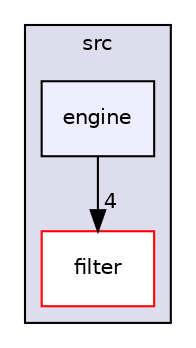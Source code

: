 digraph "src/engine" {
  compound=true
  node [ fontsize="10", fontname="Helvetica"];
  edge [ labelfontsize="10", labelfontname="Helvetica"];
  subgraph clusterdir_68267d1309a1af8e8297ef4c3efbcdba {
    graph [ bgcolor="#ddddee", pencolor="black", label="src" fontname="Helvetica", fontsize="10", URL="dir_68267d1309a1af8e8297ef4c3efbcdba.html"]
  dir_8681a82a265081a91d191144ff606af9 [shape=box label="filter" fillcolor="white" style="filled" color="red" URL="dir_8681a82a265081a91d191144ff606af9.html"];
  dir_2052808828190f934b76e979ee65af8a [shape=box, label="engine", style="filled", fillcolor="#eeeeff", pencolor="black", URL="dir_2052808828190f934b76e979ee65af8a.html"];
  }
  dir_2052808828190f934b76e979ee65af8a->dir_8681a82a265081a91d191144ff606af9 [headlabel="4", labeldistance=1.5 headhref="dir_000004_000005.html"];
}
